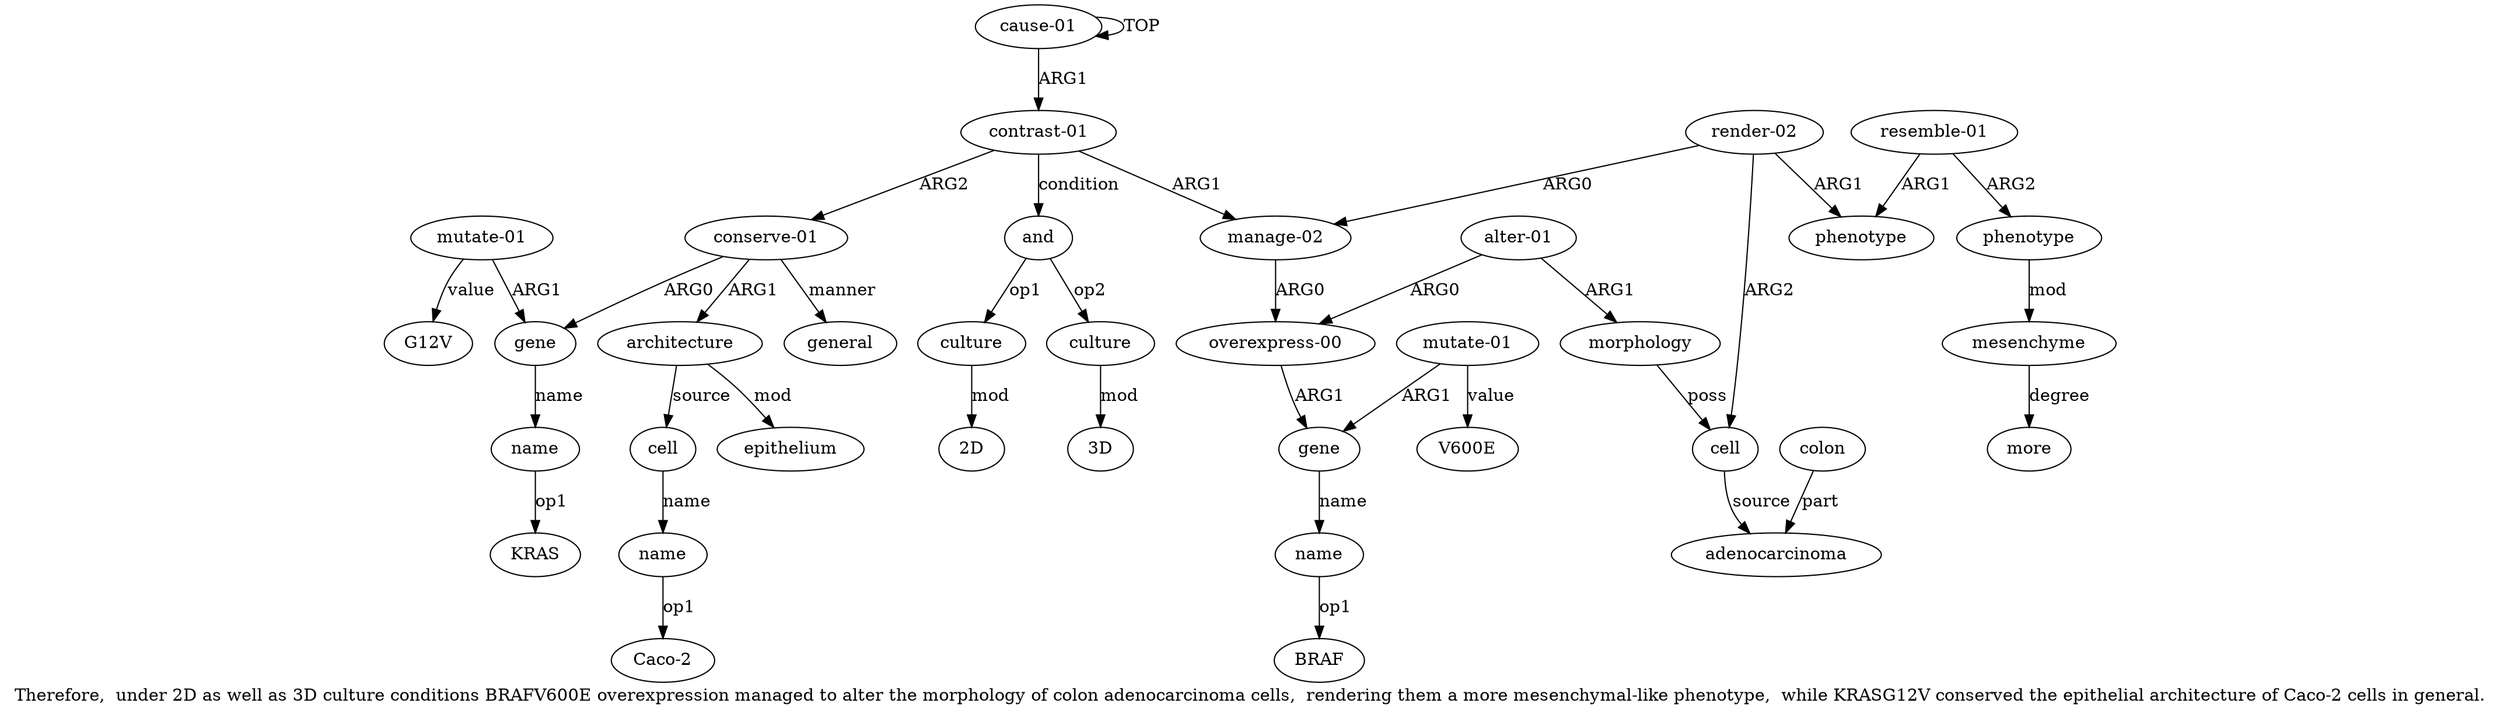 digraph  {
	graph [label="Therefore,  under 2D as well as 3D culture conditions BRAFV600E overexpression managed to alter the morphology of colon adenocarcinoma \
cells,  rendering them a more mesenchymal-like phenotype,  while KRASG12V conserved the epithelial architecture of Caco-2 cells \
in general."];
	node [label="\N"];
	a20	 [color=black,
		gold_ind=20,
		gold_label=name,
		label=name,
		test_ind=20,
		test_label=name];
	"a20 KRAS"	 [color=black,
		gold_ind=-1,
		gold_label=KRAS,
		label=KRAS,
		test_ind=-1,
		test_label=KRAS];
	a20 -> "a20 KRAS" [key=0,
	color=black,
	gold_label=op1,
	label=op1,
	test_label=op1];
a21 [color=black,
	gold_ind=21,
	gold_label="mutate-01",
	label="mutate-01",
	test_ind=21,
	test_label="mutate-01"];
"a21 G12V" [color=black,
	gold_ind=-1,
	gold_label=G12V,
	label=G12V,
	test_ind=-1,
	test_label=G12V];
a21 -> "a21 G12V" [key=0,
color=black,
gold_label=value,
label=value,
test_label=value];
a19 [color=black,
gold_ind=19,
gold_label=gene,
label=gene,
test_ind=19,
test_label=gene];
a21 -> a19 [key=0,
color=black,
gold_label=ARG1,
label=ARG1,
test_label=ARG1];
a22 [color=black,
gold_ind=22,
gold_label=architecture,
label=architecture,
test_ind=22,
test_label=architecture];
a23 [color=black,
gold_ind=23,
gold_label=epithelium,
label=epithelium,
test_ind=23,
test_label=epithelium];
a22 -> a23 [key=0,
color=black,
gold_label=mod,
label=mod,
test_label=mod];
a24 [color=black,
gold_ind=24,
gold_label=cell,
label=cell,
test_ind=24,
test_label=cell];
a22 -> a24 [key=0,
color=black,
gold_label=source,
label=source,
test_label=source];
a25 [color=black,
gold_ind=25,
gold_label=name,
label=name,
test_ind=25,
test_label=name];
a24 -> a25 [key=0,
color=black,
gold_label=name,
label=name,
test_label=name];
"a25 Caco-2" [color=black,
gold_ind=-1,
gold_label="Caco-2",
label="Caco-2",
test_ind=-1,
test_label="Caco-2"];
a25 -> "a25 Caco-2" [key=0,
color=black,
gold_label=op1,
label=op1,
test_label=op1];
a26 [color=black,
gold_ind=26,
gold_label=general,
label=general,
test_ind=26,
test_label=general];
a27 [color=black,
gold_ind=27,
gold_label=and,
label=and,
test_ind=27,
test_label=and];
a28 [color=black,
gold_ind=28,
gold_label=culture,
label=culture,
test_ind=28,
test_label=culture];
a27 -> a28 [key=0,
color=black,
gold_label=op1,
label=op1,
test_label=op1];
a30 [color=black,
gold_ind=30,
gold_label=culture,
label=culture,
test_ind=30,
test_label=culture];
a27 -> a30 [key=0,
color=black,
gold_label=op2,
label=op2,
test_label=op2];
a29 [color=black,
gold_ind=29,
gold_label="2D",
label="2D",
test_ind=29,
test_label="2D"];
a28 -> a29 [key=0,
color=black,
gold_label=mod,
label=mod,
test_label=mod];
"a6 V600E" [color=black,
gold_ind=-1,
gold_label=V600E,
label=V600E,
test_ind=-1,
test_label=V600E];
a31 [color=black,
gold_ind=31,
gold_label="3D",
label="3D",
test_ind=31,
test_label="3D"];
a30 -> a31 [key=0,
color=black,
gold_label=mod,
label=mod,
test_label=mod];
a15 [color=black,
gold_ind=15,
gold_label=phenotype,
label=phenotype,
test_ind=15,
test_label=phenotype];
a16 [color=black,
gold_ind=16,
gold_label=mesenchyme,
label=mesenchyme,
test_ind=16,
test_label=mesenchyme];
a15 -> a16 [key=0,
color=black,
gold_label=mod,
label=mod,
test_label=mod];
a14 [color=black,
gold_ind=14,
gold_label="resemble-01",
label="resemble-01",
test_ind=14,
test_label="resemble-01"];
a14 -> a15 [key=0,
color=black,
gold_label=ARG2,
label=ARG2,
test_label=ARG2];
a13 [color=black,
gold_ind=13,
gold_label=phenotype,
label=phenotype,
test_ind=13,
test_label=phenotype];
a14 -> a13 [key=0,
color=black,
gold_label=ARG1,
label=ARG1,
test_label=ARG1];
a17 [color=black,
gold_ind=17,
gold_label=more,
label=more,
test_ind=17,
test_label=more];
a16 -> a17 [key=0,
color=black,
gold_label=degree,
label=degree,
test_label=degree];
a11 [color=black,
gold_ind=11,
gold_label=colon,
label=colon,
test_ind=11,
test_label=colon];
a10 [color=black,
gold_ind=10,
gold_label=adenocarcinoma,
label=adenocarcinoma,
test_ind=10,
test_label=adenocarcinoma];
a11 -> a10 [key=0,
color=black,
gold_label=part,
label=part,
test_label=part];
a12 [color=black,
gold_ind=12,
gold_label="render-02",
label="render-02",
test_ind=12,
test_label="render-02"];
a12 -> a13 [key=0,
color=black,
gold_label=ARG1,
label=ARG1,
test_label=ARG1];
a2 [color=black,
gold_ind=2,
gold_label="manage-02",
label="manage-02",
test_ind=2,
test_label="manage-02"];
a12 -> a2 [key=0,
color=black,
gold_label=ARG0,
label=ARG0,
test_label=ARG0];
a9 [color=black,
gold_ind=9,
gold_label=cell,
label=cell,
test_ind=9,
test_label=cell];
a12 -> a9 [key=0,
color=black,
gold_label=ARG2,
label=ARG2,
test_label=ARG2];
a19 -> a20 [key=0,
color=black,
gold_label=name,
label=name,
test_label=name];
a18 [color=black,
gold_ind=18,
gold_label="conserve-01",
label="conserve-01",
test_ind=18,
test_label="conserve-01"];
a18 -> a22 [key=0,
color=black,
gold_label=ARG1,
label=ARG1,
test_label=ARG1];
a18 -> a26 [key=0,
color=black,
gold_label=manner,
label=manner,
test_label=manner];
a18 -> a19 [key=0,
color=black,
gold_label=ARG0,
label=ARG0,
test_label=ARG0];
a1 [color=black,
gold_ind=1,
gold_label="contrast-01",
label="contrast-01",
test_ind=1,
test_label="contrast-01"];
a1 -> a27 [key=0,
color=black,
gold_label=condition,
label=condition,
test_label=condition];
a1 -> a18 [key=0,
color=black,
gold_label=ARG2,
label=ARG2,
test_label=ARG2];
a1 -> a2 [key=0,
color=black,
gold_label=ARG1,
label=ARG1,
test_label=ARG1];
a0 [color=black,
gold_ind=0,
gold_label="cause-01",
label="cause-01",
test_ind=0,
test_label="cause-01"];
a0 -> a1 [key=0,
color=black,
gold_label=ARG1,
label=ARG1,
test_label=ARG1];
a0 -> a0 [key=0,
color=black,
gold_label=TOP,
label=TOP,
test_label=TOP];
a3 [color=black,
gold_ind=3,
gold_label="overexpress-00",
label="overexpress-00",
test_ind=3,
test_label="overexpress-00"];
a4 [color=black,
gold_ind=4,
gold_label=gene,
label=gene,
test_ind=4,
test_label=gene];
a3 -> a4 [key=0,
color=black,
gold_label=ARG1,
label=ARG1,
test_label=ARG1];
a2 -> a3 [key=0,
color=black,
gold_label=ARG0,
label=ARG0,
test_label=ARG0];
a5 [color=black,
gold_ind=5,
gold_label=name,
label=name,
test_ind=5,
test_label=name];
"a5 BRAF" [color=black,
gold_ind=-1,
gold_label=BRAF,
label=BRAF,
test_ind=-1,
test_label=BRAF];
a5 -> "a5 BRAF" [key=0,
color=black,
gold_label=op1,
label=op1,
test_label=op1];
a4 -> a5 [key=0,
color=black,
gold_label=name,
label=name,
test_label=name];
a7 [color=black,
gold_ind=7,
gold_label="alter-01",
label="alter-01",
test_ind=7,
test_label="alter-01"];
a7 -> a3 [key=0,
color=black,
gold_label=ARG0,
label=ARG0,
test_label=ARG0];
a8 [color=black,
gold_ind=8,
gold_label=morphology,
label=morphology,
test_ind=8,
test_label=morphology];
a7 -> a8 [key=0,
color=black,
gold_label=ARG1,
label=ARG1,
test_label=ARG1];
a6 [color=black,
gold_ind=6,
gold_label="mutate-01",
label="mutate-01",
test_ind=6,
test_label="mutate-01"];
a6 -> "a6 V600E" [key=0,
color=black,
gold_label=value,
label=value,
test_label=value];
a6 -> a4 [key=0,
color=black,
gold_label=ARG1,
label=ARG1,
test_label=ARG1];
a9 -> a10 [key=0,
color=black,
gold_label=source,
label=source,
test_label=source];
a8 -> a9 [key=0,
color=black,
gold_label=poss,
label=poss,
test_label=poss];
}
